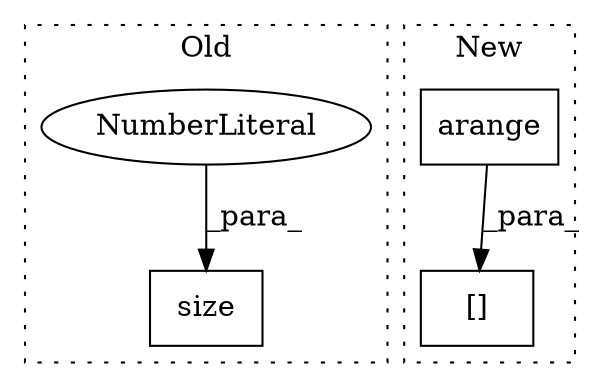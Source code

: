 digraph G {
subgraph cluster0 {
1 [label="size" a="32" s="13103,13109" l="5,1" shape="box"];
3 [label="NumberLiteral" a="34" s="13108" l="1" shape="ellipse"];
label = "Old";
style="dotted";
}
subgraph cluster1 {
2 [label="arange" a="32" s="13803,13851" l="7,1" shape="box"];
4 [label="[]" a="2" s="13777,13885" l="20,2" shape="box"];
label = "New";
style="dotted";
}
2 -> 4 [label="_para_"];
3 -> 1 [label="_para_"];
}